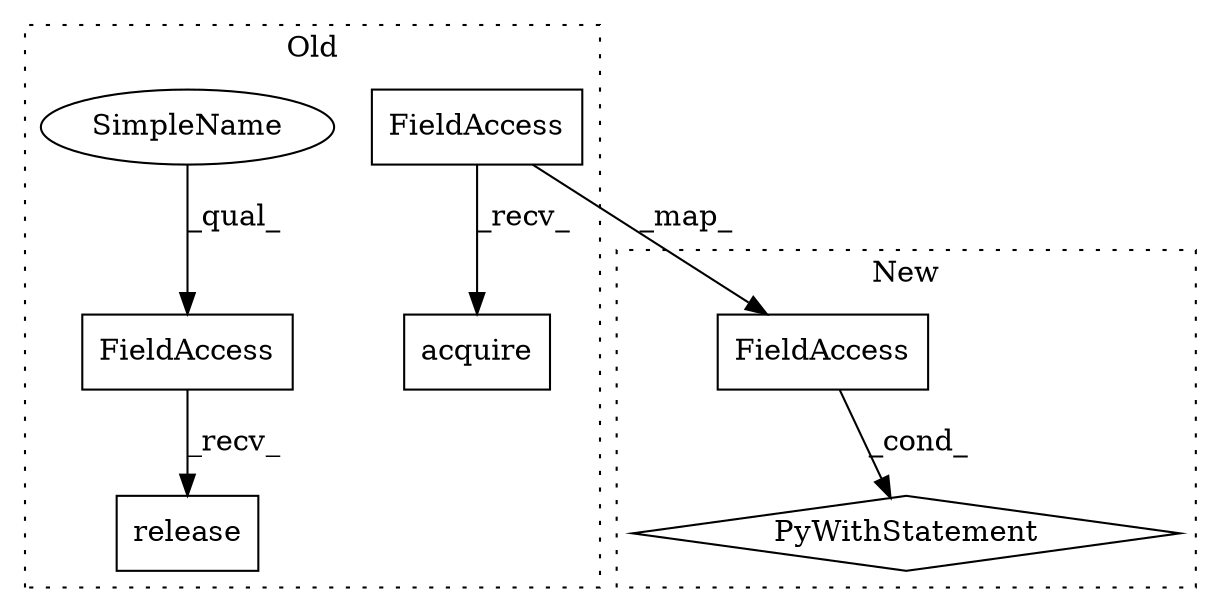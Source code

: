 digraph G {
subgraph cluster0 {
1 [label="release" a="32" s="10364" l="9" shape="box"];
3 [label="FieldAccess" a="22" s="10354" l="9" shape="box"];
4 [label="FieldAccess" a="22" s="9885" l="9" shape="box"];
6 [label="acquire" a="32" s="9895" l="9" shape="box"];
7 [label="SimpleName" a="42" s="10354" l="4" shape="ellipse"];
label = "Old";
style="dotted";
}
subgraph cluster1 {
2 [label="PyWithStatement" a="104" s="10513,10532" l="10,2" shape="diamond"];
5 [label="FieldAccess" a="22" s="10523" l="9" shape="box"];
label = "New";
style="dotted";
}
3 -> 1 [label="_recv_"];
4 -> 5 [label="_map_"];
4 -> 6 [label="_recv_"];
5 -> 2 [label="_cond_"];
7 -> 3 [label="_qual_"];
}